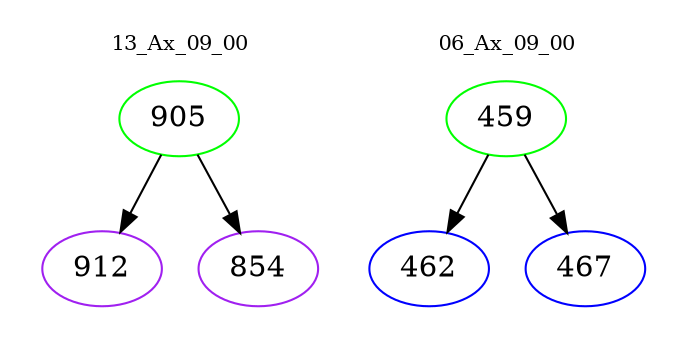 digraph{
subgraph cluster_0 {
color = white
label = "13_Ax_09_00";
fontsize=10;
T0_905 [label="905", color="green"]
T0_905 -> T0_912 [color="black"]
T0_912 [label="912", color="purple"]
T0_905 -> T0_854 [color="black"]
T0_854 [label="854", color="purple"]
}
subgraph cluster_1 {
color = white
label = "06_Ax_09_00";
fontsize=10;
T1_459 [label="459", color="green"]
T1_459 -> T1_462 [color="black"]
T1_462 [label="462", color="blue"]
T1_459 -> T1_467 [color="black"]
T1_467 [label="467", color="blue"]
}
}
